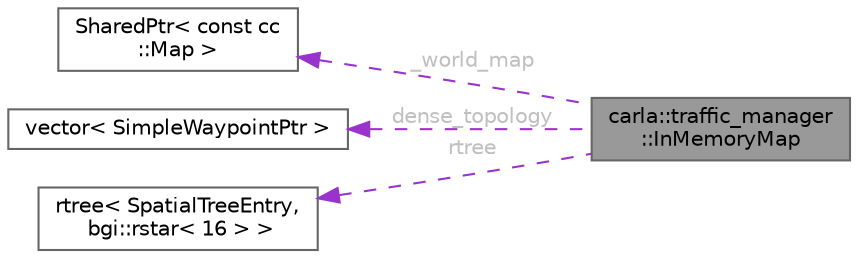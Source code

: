 digraph "carla::traffic_manager::InMemoryMap"
{
 // INTERACTIVE_SVG=YES
 // LATEX_PDF_SIZE
  bgcolor="transparent";
  edge [fontname=Helvetica,fontsize=10,labelfontname=Helvetica,labelfontsize=10];
  node [fontname=Helvetica,fontsize=10,shape=box,height=0.2,width=0.4];
  rankdir="LR";
  Node1 [id="Node000001",label="carla::traffic_manager\l::InMemoryMap",height=0.2,width=0.4,color="gray40", fillcolor="grey60", style="filled", fontcolor="black",tooltip="This class builds a discretized local map-cache."];
  Node2 -> Node1 [id="edge1_Node000001_Node000002",dir="back",color="darkorchid3",style="dashed",tooltip=" ",label=" _world_map",fontcolor="grey" ];
  Node2 [id="Node000002",label="SharedPtr\< const cc\l::Map \>",height=0.2,width=0.4,color="gray40", fillcolor="white", style="filled",tooltip=" "];
  Node3 -> Node1 [id="edge2_Node000001_Node000003",dir="back",color="darkorchid3",style="dashed",tooltip=" ",label=" dense_topology",fontcolor="grey" ];
  Node3 [id="Node000003",label="vector\< SimpleWaypointPtr \>",height=0.2,width=0.4,color="gray40", fillcolor="white", style="filled",tooltip=" "];
  Node4 -> Node1 [id="edge3_Node000001_Node000004",dir="back",color="darkorchid3",style="dashed",tooltip=" ",label=" rtree",fontcolor="grey" ];
  Node4 [id="Node000004",label="rtree\< SpatialTreeEntry,\l bgi::rstar\< 16 \> \>",height=0.2,width=0.4,color="gray40", fillcolor="white", style="filled",tooltip=" "];
}
